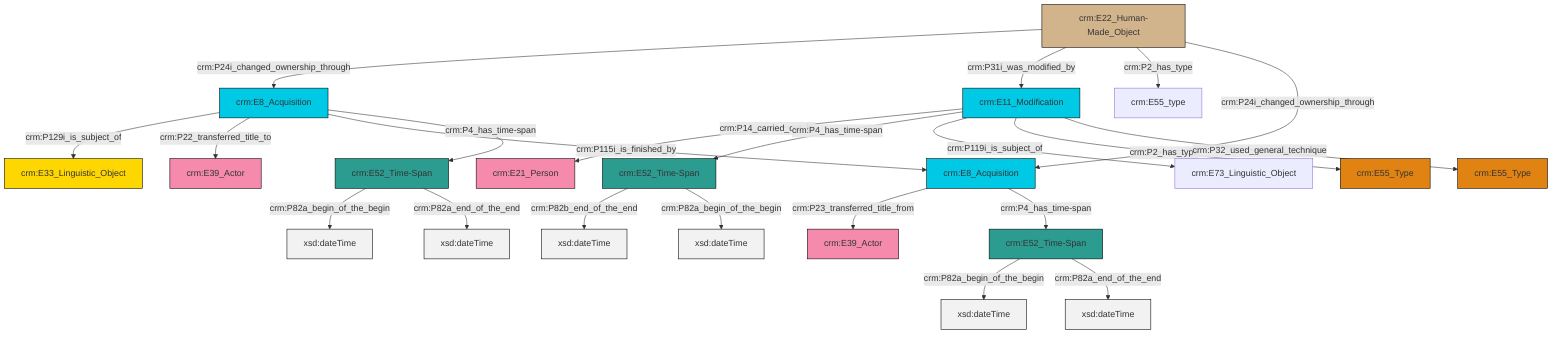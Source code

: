 graph TD
classDef Literal fill:#f2f2f2,stroke:#000000;
classDef CRM_Entity fill:#FFFFFF,stroke:#000000;
classDef Temporal_Entity fill:#00C9E6, stroke:#000000;
classDef Type fill:#E18312, stroke:#000000;
classDef Time-Span fill:#2C9C91, stroke:#000000;
classDef Appellation fill:#FFEB7F, stroke:#000000;
classDef Place fill:#008836, stroke:#000000;
classDef Persistent_Item fill:#B266B2, stroke:#000000;
classDef Conceptual_Object fill:#FFD700, stroke:#000000;
classDef Physical_Thing fill:#D2B48C, stroke:#000000;
classDef Actor fill:#f58aad, stroke:#000000;
classDef PC_Classes fill:#4ce600, stroke:#000000;
classDef Multi fill:#cccccc,stroke:#000000;

2["crm:E52_Time-Span"]:::Time-Span -->|crm:P82a_begin_of_the_begin| 6[xsd:dateTime]:::Literal
7["crm:E11_Modification"]:::Temporal_Entity -->|crm:P14_carried_out_by| 4["crm:E21_Person"]:::Actor
10["crm:E8_Acquisition"]:::Temporal_Entity -->|crm:P129i_is_subject_of| 0["crm:E33_Linguistic_Object"]:::Conceptual_Object
11["crm:E22_Human-Made_Object"]:::Physical_Thing -->|crm:P24i_changed_ownership_through| 10["crm:E8_Acquisition"]:::Temporal_Entity
12["crm:E52_Time-Span"]:::Time-Span -->|crm:P82a_begin_of_the_begin| 13[xsd:dateTime]:::Literal
14["crm:E8_Acquisition"]:::Temporal_Entity -->|crm:P23_transferred_title_from| 15["crm:E39_Actor"]:::Actor
19["crm:E52_Time-Span"]:::Time-Span -->|crm:P82b_end_of_the_end| 20[xsd:dateTime]:::Literal
7["crm:E11_Modification"]:::Temporal_Entity -->|crm:P4_has_time-span| 19["crm:E52_Time-Span"]:::Time-Span
11["crm:E22_Human-Made_Object"]:::Physical_Thing -->|crm:P31i_was_modified_by| 7["crm:E11_Modification"]:::Temporal_Entity
14["crm:E8_Acquisition"]:::Temporal_Entity -->|crm:P4_has_time-span| 12["crm:E52_Time-Span"]:::Time-Span
10["crm:E8_Acquisition"]:::Temporal_Entity -->|crm:P22_transferred_title_to| 24["crm:E39_Actor"]:::Actor
19["crm:E52_Time-Span"]:::Time-Span -->|crm:P82a_begin_of_the_begin| 28[xsd:dateTime]:::Literal
11["crm:E22_Human-Made_Object"]:::Physical_Thing -->|crm:P2_has_type| 17["crm:E55_type"]:::Default
11["crm:E22_Human-Made_Object"]:::Physical_Thing -->|crm:P24i_changed_ownership_through| 14["crm:E8_Acquisition"]:::Temporal_Entity
2["crm:E52_Time-Span"]:::Time-Span -->|crm:P82a_end_of_the_end| 29[xsd:dateTime]:::Literal
10["crm:E8_Acquisition"]:::Temporal_Entity -->|crm:P115i_is_finished_by| 14["crm:E8_Acquisition"]:::Temporal_Entity
7["crm:E11_Modification"]:::Temporal_Entity -->|crm:P119i_is_subject_of| 8["crm:E73_Linguistic_Object"]:::Default
7["crm:E11_Modification"]:::Temporal_Entity -->|crm:P2_has_type| 31["crm:E55_Type"]:::Type
10["crm:E8_Acquisition"]:::Temporal_Entity -->|crm:P4_has_time-span| 2["crm:E52_Time-Span"]:::Time-Span
12["crm:E52_Time-Span"]:::Time-Span -->|crm:P82a_end_of_the_end| 33[xsd:dateTime]:::Literal
7["crm:E11_Modification"]:::Temporal_Entity -->|crm:P32_used_general_technique| 22["crm:E55_Type"]:::Type